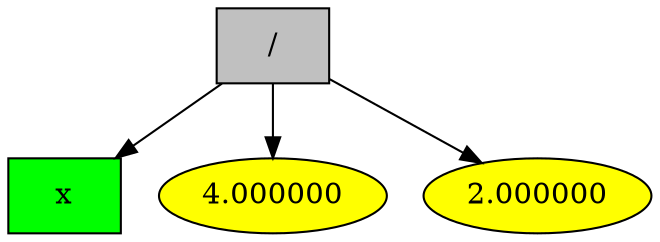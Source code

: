 digraph G {
1 [style = filled, label="/", shape = box, fillcolor="grey"];
1->0;
0 [style = filled, label="x", shape = box, fillcolor="green"];
1->2;
2 [style = filled, label="4.000000", fillcolor="yellow"];
1->3;
3 [style = filled, label="2.000000", fillcolor="yellow"];

}
